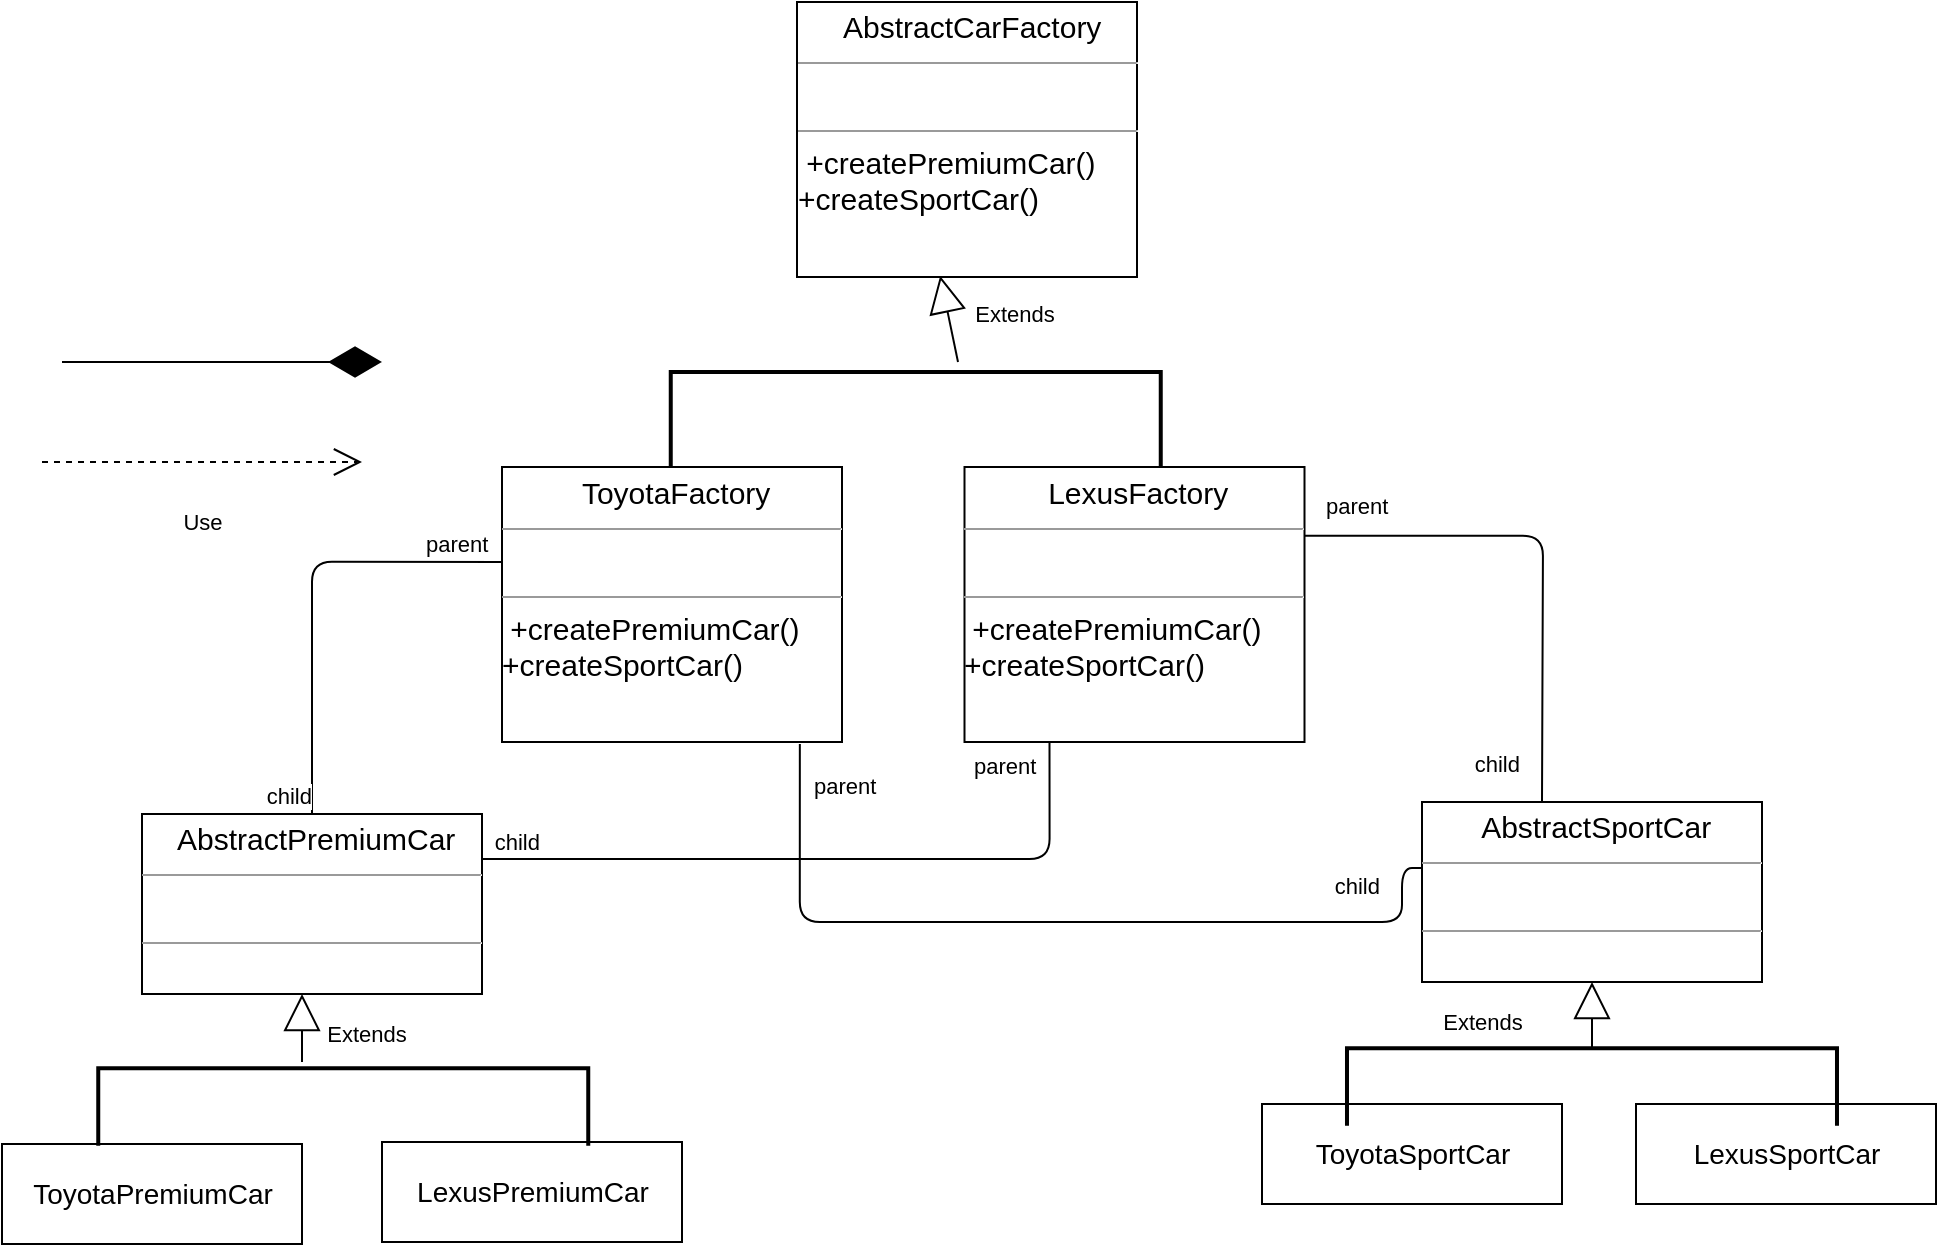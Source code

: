 <mxfile>
    <diagram id="Vkf1kccMHPyQg5MPIpvl" name="Page-1">
        <mxGraphModel dx="820" dy="1669" grid="1" gridSize="10" guides="1" tooltips="1" connect="1" arrows="1" fold="1" page="1" pageScale="1" pageWidth="827" pageHeight="1169" math="0" shadow="0">
            <root>
                <mxCell id="0"/>
                <mxCell id="1" parent="0"/>
                <mxCell id="16" value="" style="strokeWidth=2;html=1;shape=mxgraph.flowchart.annotation_1;align=left;pointerEvents=1;rotation=90;" parent="1" vertex="1">
                    <mxGeometry x="442.5" y="-1073.12" width="48.75" height="245" as="geometry"/>
                </mxCell>
                <mxCell id="19" value="&lt;p style=&quot;margin: 4px 0px 0px ; text-align: center&quot;&gt;&lt;font&gt;&lt;span style=&quot;font-size: 15px&quot;&gt;&amp;nbsp;&lt;/span&gt;&lt;/font&gt;&lt;span style=&quot;font-size: 15px&quot;&gt;ToyotaFactory&lt;/span&gt;&lt;/p&gt;&lt;hr size=&quot;1&quot; style=&quot;font-size: 15px&quot;&gt;&lt;p style=&quot;margin: 0px 0px 0px 4px ; font-size: 15px&quot;&gt;&lt;font style=&quot;font-size: 15px&quot;&gt;&lt;br&gt;&lt;/font&gt;&lt;/p&gt;&lt;hr size=&quot;1&quot; style=&quot;font-size: 15px&quot;&gt;&lt;p style=&quot;margin: 0px 0px 0px 4px ; font-size: 15px&quot;&gt;&lt;/p&gt;&lt;span style=&quot;text-align: justify&quot;&gt;&lt;font&gt;&lt;span style=&quot;font-size: 15px&quot;&gt;&amp;nbsp;+createPremiumCar&lt;/span&gt;&lt;span style=&quot;font-size: 15px&quot;&gt;()&lt;/span&gt;&lt;br&gt;&lt;/font&gt;&lt;span style=&quot;font-size: 15px&quot;&gt;+createSportCar()&lt;/span&gt;&lt;br&gt;&lt;/span&gt;" style="verticalAlign=top;align=left;overflow=fill;fontSize=12;fontFamily=Helvetica;html=1;" parent="1" vertex="1">
                    <mxGeometry x="260" y="-927.5" width="170" height="137.5" as="geometry"/>
                </mxCell>
                <mxCell id="30" value="Extends" style="endArrow=block;endSize=16;endFill=0;html=1;entryX=0.421;entryY=0.996;entryDx=0;entryDy=0;entryPerimeter=0;" edge="1" parent="1" target="35">
                    <mxGeometry x="-0.201" y="-32" width="160" relative="1" as="geometry">
                        <mxPoint x="488" y="-980" as="sourcePoint"/>
                        <mxPoint x="490" y="-1022" as="targetPoint"/>
                        <mxPoint as="offset"/>
                    </mxGeometry>
                </mxCell>
                <mxCell id="34" value="&lt;p style=&quot;margin: 4px 0px 0px ; text-align: center&quot;&gt;&lt;font&gt;&lt;span style=&quot;font-size: 15px&quot;&gt;&amp;nbsp;&lt;/span&gt;&lt;/font&gt;&lt;span style=&quot;font-size: 15px&quot;&gt;LexusFactory&lt;/span&gt;&lt;/p&gt;&lt;hr size=&quot;1&quot; style=&quot;font-size: 15px&quot;&gt;&lt;p style=&quot;margin: 0px 0px 0px 4px ; font-size: 15px&quot;&gt;&lt;font style=&quot;font-size: 15px&quot;&gt;&lt;br&gt;&lt;/font&gt;&lt;/p&gt;&lt;hr size=&quot;1&quot; style=&quot;font-size: 15px&quot;&gt;&lt;p style=&quot;margin: 0px 0px 0px 4px ; font-size: 15px&quot;&gt;&lt;/p&gt;&lt;span style=&quot;text-align: justify&quot;&gt;&lt;font&gt;&lt;span style=&quot;font-size: 15px&quot;&gt;&amp;nbsp;+createPremiumCar&lt;/span&gt;&lt;span style=&quot;font-size: 15px&quot;&gt;()&lt;/span&gt;&lt;br&gt;&lt;/font&gt;&lt;span style=&quot;font-size: 15px&quot;&gt;+createSportCar()&lt;/span&gt;&lt;br&gt;&lt;/span&gt;" style="verticalAlign=top;align=left;overflow=fill;fontSize=12;fontFamily=Helvetica;html=1;" vertex="1" parent="1">
                    <mxGeometry x="491.25" y="-927.5" width="170" height="137.5" as="geometry"/>
                </mxCell>
                <mxCell id="35" value="&lt;p style=&quot;margin: 4px 0px 0px ; text-align: center&quot;&gt;&lt;font&gt;&lt;span style=&quot;font-size: 15px&quot;&gt;&amp;nbsp;&lt;/span&gt;&lt;/font&gt;&lt;span style=&quot;font-size: 15px&quot;&gt;AbstractCarFactory&lt;/span&gt;&lt;/p&gt;&lt;hr size=&quot;1&quot; style=&quot;font-size: 15px&quot;&gt;&lt;p style=&quot;margin: 0px 0px 0px 4px ; font-size: 15px&quot;&gt;&lt;font style=&quot;font-size: 15px&quot;&gt;&lt;br&gt;&lt;/font&gt;&lt;/p&gt;&lt;hr size=&quot;1&quot; style=&quot;font-size: 15px&quot;&gt;&lt;p style=&quot;margin: 0px 0px 0px 4px ; font-size: 15px&quot;&gt;&lt;/p&gt;&lt;span style=&quot;text-align: justify&quot;&gt;&lt;font&gt;&lt;span style=&quot;font-size: 15px&quot;&gt;&amp;nbsp;+createPremiumCar&lt;/span&gt;&lt;span style=&quot;font-size: 15px&quot;&gt;()&lt;/span&gt;&lt;br&gt;&lt;/font&gt;&lt;span style=&quot;font-size: 15px&quot;&gt;+createSportCar()&lt;/span&gt;&lt;br&gt;&lt;/span&gt;" style="verticalAlign=top;align=left;overflow=fill;fontSize=12;fontFamily=Helvetica;html=1;" vertex="1" parent="1">
                    <mxGeometry x="407.5" y="-1160" width="170" height="137.5" as="geometry"/>
                </mxCell>
                <mxCell id="37" value="&lt;p style=&quot;margin: 4px 0px 0px ; text-align: center&quot;&gt;&lt;font&gt;&lt;span style=&quot;font-size: 15px&quot;&gt;&amp;nbsp;&lt;/span&gt;&lt;/font&gt;&lt;span style=&quot;font-size: 15px&quot;&gt;AbstractPremiumCar&lt;/span&gt;&lt;/p&gt;&lt;hr size=&quot;1&quot; style=&quot;font-size: 15px&quot;&gt;&lt;p style=&quot;margin: 0px 0px 0px 4px ; font-size: 15px&quot;&gt;&lt;font style=&quot;font-size: 15px&quot;&gt;&lt;br&gt;&lt;/font&gt;&lt;/p&gt;&lt;hr size=&quot;1&quot; style=&quot;font-size: 15px&quot;&gt;&lt;p style=&quot;margin: 0px 0px 0px 4px ; font-size: 15px&quot;&gt;&lt;/p&gt;&lt;span style=&quot;text-align: justify&quot;&gt;&lt;font&gt;&lt;span style=&quot;font-size: 15px&quot;&gt;&amp;nbsp;&lt;/span&gt;&lt;/font&gt;&lt;br&gt;&lt;/span&gt;" style="verticalAlign=top;align=left;overflow=fill;fontSize=12;fontFamily=Helvetica;html=1;" vertex="1" parent="1">
                    <mxGeometry x="80" y="-754" width="170" height="90" as="geometry"/>
                </mxCell>
                <mxCell id="38" value="&lt;p style=&quot;margin: 4px 0px 0px ; text-align: center&quot;&gt;&lt;font&gt;&lt;span style=&quot;font-size: 15px&quot;&gt;&amp;nbsp;&lt;/span&gt;&lt;/font&gt;&lt;span style=&quot;font-size: 15px&quot;&gt;AbstractSportCar&lt;/span&gt;&lt;/p&gt;&lt;hr size=&quot;1&quot; style=&quot;font-size: 15px&quot;&gt;&lt;p style=&quot;margin: 0px 0px 0px 4px ; font-size: 15px&quot;&gt;&lt;font style=&quot;font-size: 15px&quot;&gt;&lt;br&gt;&lt;/font&gt;&lt;/p&gt;&lt;hr size=&quot;1&quot; style=&quot;font-size: 15px&quot;&gt;&lt;p style=&quot;margin: 0px 0px 0px 4px ; font-size: 15px&quot;&gt;&lt;/p&gt;&lt;span style=&quot;text-align: justify&quot;&gt;&lt;font&gt;&lt;span style=&quot;font-size: 15px&quot;&gt;&amp;nbsp;&lt;/span&gt;&lt;/font&gt;&lt;br&gt;&lt;/span&gt;" style="verticalAlign=top;align=left;overflow=fill;fontSize=12;fontFamily=Helvetica;html=1;" vertex="1" parent="1">
                    <mxGeometry x="720" y="-760" width="170" height="90" as="geometry"/>
                </mxCell>
                <mxCell id="39" value="&lt;font style=&quot;font-size: 14px&quot;&gt;ToyotaPremiumCar&lt;/font&gt;" style="html=1;" vertex="1" parent="1">
                    <mxGeometry x="10" y="-589" width="150" height="50" as="geometry"/>
                </mxCell>
                <mxCell id="40" value="&lt;font style=&quot;font-size: 14px&quot;&gt;LexusPremiumCar&lt;/font&gt;" style="html=1;" vertex="1" parent="1">
                    <mxGeometry x="200" y="-590" width="150" height="50" as="geometry"/>
                </mxCell>
                <mxCell id="41" value="&lt;font style=&quot;font-size: 14px&quot;&gt;ToyotaSportCar&lt;/font&gt;" style="html=1;" vertex="1" parent="1">
                    <mxGeometry x="640" y="-609" width="150" height="50" as="geometry"/>
                </mxCell>
                <mxCell id="42" value="&lt;font style=&quot;font-size: 14px&quot;&gt;LexusSportCar&lt;/font&gt;" style="html=1;" vertex="1" parent="1">
                    <mxGeometry x="827" y="-609" width="150" height="50" as="geometry"/>
                </mxCell>
                <mxCell id="43" value="" style="strokeWidth=2;html=1;shape=mxgraph.flowchart.annotation_1;align=left;pointerEvents=1;rotation=90;" vertex="1" parent="1">
                    <mxGeometry x="161.25" y="-730" width="38.75" height="245" as="geometry"/>
                </mxCell>
                <mxCell id="44" value="Extends" style="endArrow=block;endSize=16;endFill=0;html=1;" edge="1" parent="1">
                    <mxGeometry x="-0.201" y="-32" width="160" relative="1" as="geometry">
                        <mxPoint x="160" y="-630" as="sourcePoint"/>
                        <mxPoint x="159.999" y="-664" as="targetPoint"/>
                        <mxPoint as="offset"/>
                    </mxGeometry>
                </mxCell>
                <mxCell id="47" value="Extends" style="endArrow=block;endSize=16;endFill=0;html=1;entryX=0.5;entryY=1;entryDx=0;entryDy=0;exitX=0;exitY=0.5;exitDx=0;exitDy=0;exitPerimeter=0;" edge="1" parent="1" source="49" target="38">
                    <mxGeometry x="-0.208" y="55" width="160" relative="1" as="geometry">
                        <mxPoint x="510" y="-610" as="sourcePoint"/>
                        <mxPoint x="442.5" y="-609.98" as="targetPoint"/>
                        <mxPoint as="offset"/>
                    </mxGeometry>
                </mxCell>
                <mxCell id="49" value="" style="strokeWidth=2;html=1;shape=mxgraph.flowchart.annotation_1;align=left;pointerEvents=1;rotation=90;" vertex="1" parent="1">
                    <mxGeometry x="785.62" y="-740" width="38.75" height="245" as="geometry"/>
                </mxCell>
                <mxCell id="50" value="" style="endArrow=none;html=1;edgeStyle=orthogonalEdgeStyle;entryX=0.5;entryY=0;entryDx=0;entryDy=0;exitX=0;exitY=0.345;exitDx=0;exitDy=0;exitPerimeter=0;" edge="1" parent="1" source="19" target="37">
                    <mxGeometry relative="1" as="geometry">
                        <mxPoint x="50" y="-840" as="sourcePoint"/>
                        <mxPoint x="210" y="-840" as="targetPoint"/>
                    </mxGeometry>
                </mxCell>
                <mxCell id="51" value="parent" style="edgeLabel;resizable=0;html=1;align=left;verticalAlign=bottom;" connectable="0" vertex="1" parent="50">
                    <mxGeometry x="-1" relative="1" as="geometry">
                        <mxPoint x="-40" as="offset"/>
                    </mxGeometry>
                </mxCell>
                <mxCell id="52" value="child" style="edgeLabel;resizable=0;html=1;align=right;verticalAlign=bottom;" connectable="0" vertex="1" parent="50">
                    <mxGeometry x="1" relative="1" as="geometry"/>
                </mxCell>
                <mxCell id="53" value="" style="endArrow=none;html=1;edgeStyle=orthogonalEdgeStyle;entryX=1;entryY=0.25;entryDx=0;entryDy=0;exitX=0.25;exitY=1;exitDx=0;exitDy=0;" edge="1" parent="1" source="34" target="37">
                    <mxGeometry relative="1" as="geometry">
                        <mxPoint x="535" y="-739.962" as="sourcePoint"/>
                        <mxPoint x="440" y="-613.9" as="targetPoint"/>
                    </mxGeometry>
                </mxCell>
                <mxCell id="54" value="parent" style="edgeLabel;resizable=0;html=1;align=left;verticalAlign=bottom;" connectable="0" vertex="1" parent="53">
                    <mxGeometry x="-1" relative="1" as="geometry">
                        <mxPoint x="-40" y="20" as="offset"/>
                    </mxGeometry>
                </mxCell>
                <mxCell id="55" value="child" style="edgeLabel;resizable=0;html=1;align=right;verticalAlign=bottom;" connectable="0" vertex="1" parent="53">
                    <mxGeometry x="1" relative="1" as="geometry">
                        <mxPoint x="29.7" as="offset"/>
                    </mxGeometry>
                </mxCell>
                <mxCell id="56" value="" style="endArrow=none;html=1;edgeStyle=orthogonalEdgeStyle;entryX=0.876;entryY=1.007;entryDx=0;entryDy=0;entryPerimeter=0;" edge="1" parent="1" target="19">
                    <mxGeometry relative="1" as="geometry">
                        <mxPoint x="720" y="-727" as="sourcePoint"/>
                        <mxPoint x="410" y="-780" as="targetPoint"/>
                        <Array as="points">
                            <mxPoint x="710" y="-727"/>
                            <mxPoint x="710" y="-700"/>
                            <mxPoint x="409" y="-700"/>
                        </Array>
                    </mxGeometry>
                </mxCell>
                <mxCell id="57" value="parent" style="edgeLabel;resizable=0;html=1;align=left;verticalAlign=bottom;" connectable="0" vertex="1" parent="56">
                    <mxGeometry x="-1" relative="1" as="geometry">
                        <mxPoint x="-306" y="-33" as="offset"/>
                    </mxGeometry>
                </mxCell>
                <mxCell id="58" value="child" style="edgeLabel;resizable=0;html=1;align=right;verticalAlign=bottom;" connectable="0" vertex="1" parent="56">
                    <mxGeometry x="1" relative="1" as="geometry">
                        <mxPoint x="291.08" y="78.9" as="offset"/>
                    </mxGeometry>
                </mxCell>
                <mxCell id="62" value="" style="endArrow=none;html=1;edgeStyle=orthogonalEdgeStyle;entryX=0.5;entryY=0;entryDx=0;entryDy=0;exitX=1;exitY=0.25;exitDx=0;exitDy=0;" edge="1" parent="1" source="34">
                    <mxGeometry relative="1" as="geometry">
                        <mxPoint x="875" y="-886.062" as="sourcePoint"/>
                        <mxPoint x="780" y="-760" as="targetPoint"/>
                    </mxGeometry>
                </mxCell>
                <mxCell id="63" value="parent" style="edgeLabel;resizable=0;html=1;align=left;verticalAlign=bottom;" connectable="0" vertex="1" parent="62">
                    <mxGeometry x="-1" relative="1" as="geometry">
                        <mxPoint x="8.75" y="-6.87" as="offset"/>
                    </mxGeometry>
                </mxCell>
                <mxCell id="64" value="child" style="edgeLabel;resizable=0;html=1;align=right;verticalAlign=bottom;" connectable="0" vertex="1" parent="62">
                    <mxGeometry x="1" relative="1" as="geometry">
                        <mxPoint x="-10" y="-10.15" as="offset"/>
                    </mxGeometry>
                </mxCell>
                <mxCell id="65" value="" style="endArrow=diamondThin;endFill=1;endSize=24;html=1;" edge="1" parent="1">
                    <mxGeometry width="160" relative="1" as="geometry">
                        <mxPoint x="40" y="-980" as="sourcePoint"/>
                        <mxPoint x="200" y="-980" as="targetPoint"/>
                    </mxGeometry>
                </mxCell>
                <mxCell id="66" value="Use" style="endArrow=open;endSize=12;dashed=1;html=1;" edge="1" parent="1">
                    <mxGeometry y="-30" width="160" relative="1" as="geometry">
                        <mxPoint x="30" y="-930" as="sourcePoint"/>
                        <mxPoint x="190" y="-930" as="targetPoint"/>
                        <mxPoint as="offset"/>
                    </mxGeometry>
                </mxCell>
            </root>
        </mxGraphModel>
    </diagram>
</mxfile>